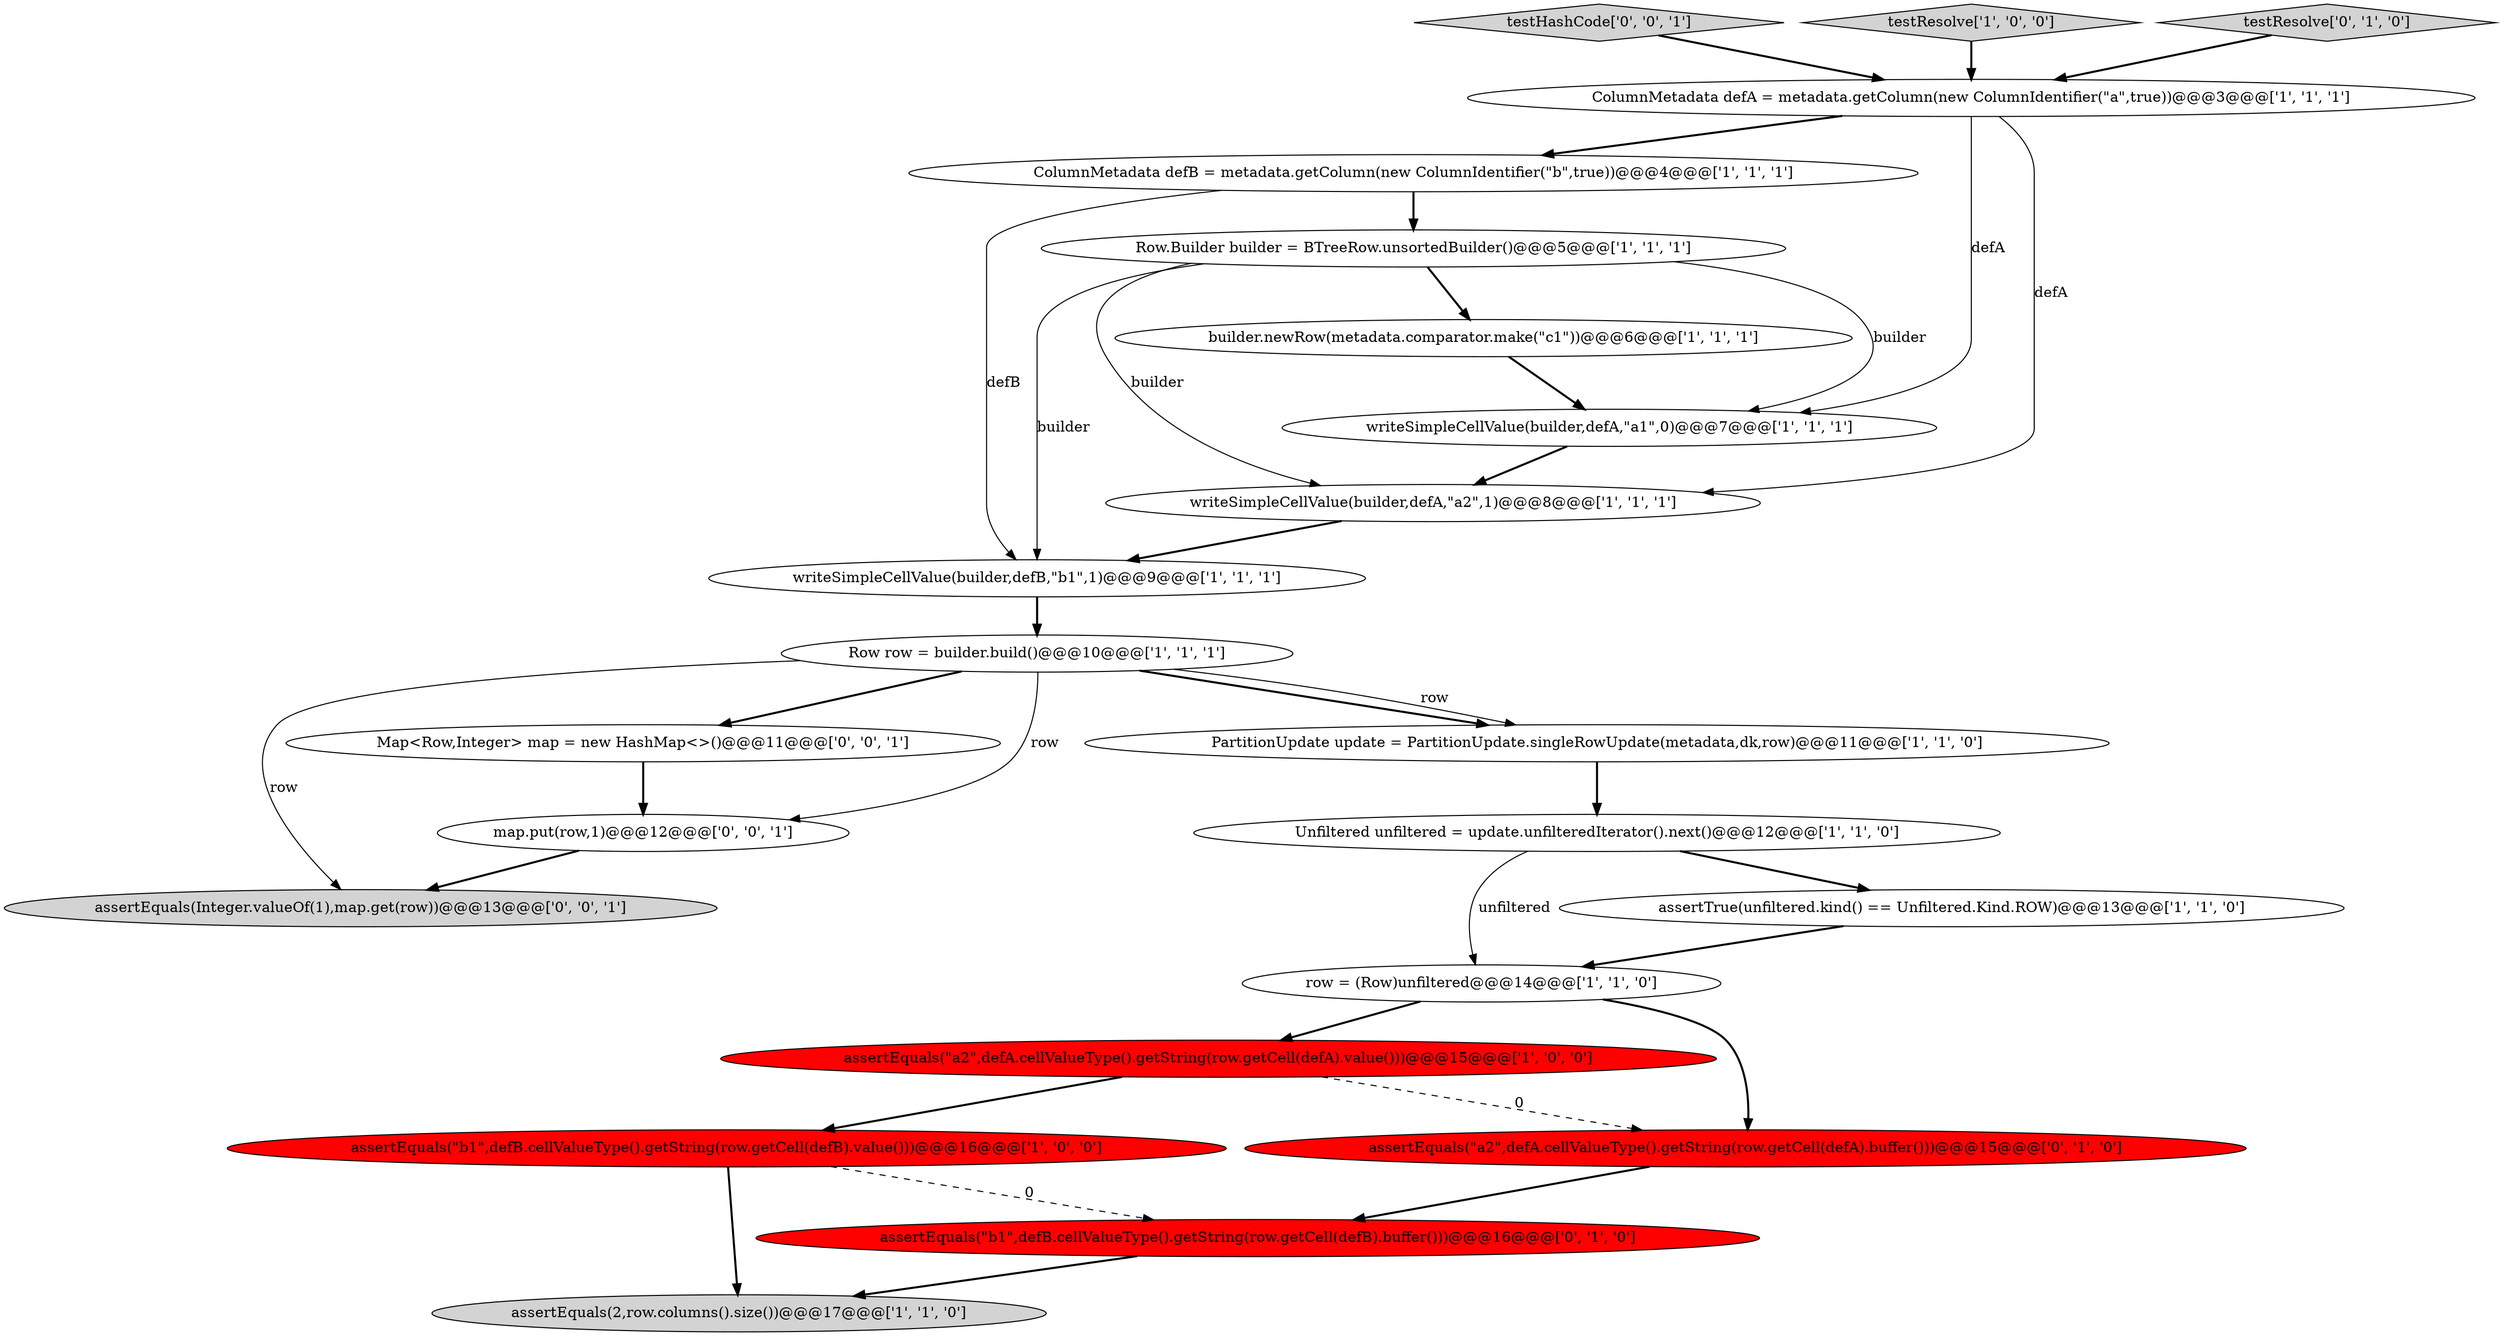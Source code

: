 digraph {
21 [style = filled, label = "Map<Row,Integer> map = new HashMap<>()@@@11@@@['0', '0', '1']", fillcolor = white, shape = ellipse image = "AAA0AAABBB3BBB"];
14 [style = filled, label = "assertEquals(2,row.columns().size())@@@17@@@['1', '1', '0']", fillcolor = lightgray, shape = ellipse image = "AAA0AAABBB1BBB"];
5 [style = filled, label = "Unfiltered unfiltered = update.unfilteredIterator().next()@@@12@@@['1', '1', '0']", fillcolor = white, shape = ellipse image = "AAA0AAABBB1BBB"];
11 [style = filled, label = "builder.newRow(metadata.comparator.make(\"c1\"))@@@6@@@['1', '1', '1']", fillcolor = white, shape = ellipse image = "AAA0AAABBB1BBB"];
13 [style = filled, label = "Row.Builder builder = BTreeRow.unsortedBuilder()@@@5@@@['1', '1', '1']", fillcolor = white, shape = ellipse image = "AAA0AAABBB1BBB"];
8 [style = filled, label = "ColumnMetadata defB = metadata.getColumn(new ColumnIdentifier(\"b\",true))@@@4@@@['1', '1', '1']", fillcolor = white, shape = ellipse image = "AAA0AAABBB1BBB"];
16 [style = filled, label = "assertEquals(\"b1\",defB.cellValueType().getString(row.getCell(defB).buffer()))@@@16@@@['0', '1', '0']", fillcolor = red, shape = ellipse image = "AAA1AAABBB2BBB"];
7 [style = filled, label = "assertEquals(\"b1\",defB.cellValueType().getString(row.getCell(defB).value()))@@@16@@@['1', '0', '0']", fillcolor = red, shape = ellipse image = "AAA1AAABBB1BBB"];
2 [style = filled, label = "writeSimpleCellValue(builder,defA,\"a1\",0)@@@7@@@['1', '1', '1']", fillcolor = white, shape = ellipse image = "AAA0AAABBB1BBB"];
15 [style = filled, label = "writeSimpleCellValue(builder,defA,\"a2\",1)@@@8@@@['1', '1', '1']", fillcolor = white, shape = ellipse image = "AAA0AAABBB1BBB"];
22 [style = filled, label = "testHashCode['0', '0', '1']", fillcolor = lightgray, shape = diamond image = "AAA0AAABBB3BBB"];
6 [style = filled, label = "writeSimpleCellValue(builder,defB,\"b1\",1)@@@9@@@['1', '1', '1']", fillcolor = white, shape = ellipse image = "AAA0AAABBB1BBB"];
10 [style = filled, label = "testResolve['1', '0', '0']", fillcolor = lightgray, shape = diamond image = "AAA0AAABBB1BBB"];
3 [style = filled, label = "assertEquals(\"a2\",defA.cellValueType().getString(row.getCell(defA).value()))@@@15@@@['1', '0', '0']", fillcolor = red, shape = ellipse image = "AAA1AAABBB1BBB"];
12 [style = filled, label = "Row row = builder.build()@@@10@@@['1', '1', '1']", fillcolor = white, shape = ellipse image = "AAA0AAABBB1BBB"];
18 [style = filled, label = "assertEquals(\"a2\",defA.cellValueType().getString(row.getCell(defA).buffer()))@@@15@@@['0', '1', '0']", fillcolor = red, shape = ellipse image = "AAA1AAABBB2BBB"];
0 [style = filled, label = "PartitionUpdate update = PartitionUpdate.singleRowUpdate(metadata,dk,row)@@@11@@@['1', '1', '0']", fillcolor = white, shape = ellipse image = "AAA0AAABBB1BBB"];
19 [style = filled, label = "assertEquals(Integer.valueOf(1),map.get(row))@@@13@@@['0', '0', '1']", fillcolor = lightgray, shape = ellipse image = "AAA0AAABBB3BBB"];
4 [style = filled, label = "ColumnMetadata defA = metadata.getColumn(new ColumnIdentifier(\"a\",true))@@@3@@@['1', '1', '1']", fillcolor = white, shape = ellipse image = "AAA0AAABBB1BBB"];
1 [style = filled, label = "assertTrue(unfiltered.kind() == Unfiltered.Kind.ROW)@@@13@@@['1', '1', '0']", fillcolor = white, shape = ellipse image = "AAA0AAABBB1BBB"];
20 [style = filled, label = "map.put(row,1)@@@12@@@['0', '0', '1']", fillcolor = white, shape = ellipse image = "AAA0AAABBB3BBB"];
17 [style = filled, label = "testResolve['0', '1', '0']", fillcolor = lightgray, shape = diamond image = "AAA0AAABBB2BBB"];
9 [style = filled, label = "row = (Row)unfiltered@@@14@@@['1', '1', '0']", fillcolor = white, shape = ellipse image = "AAA0AAABBB1BBB"];
12->20 [style = solid, label="row"];
12->21 [style = bold, label=""];
7->16 [style = dashed, label="0"];
3->18 [style = dashed, label="0"];
6->12 [style = bold, label=""];
15->6 [style = bold, label=""];
5->9 [style = solid, label="unfiltered"];
12->0 [style = bold, label=""];
13->11 [style = bold, label=""];
11->2 [style = bold, label=""];
1->9 [style = bold, label=""];
22->4 [style = bold, label=""];
7->14 [style = bold, label=""];
5->1 [style = bold, label=""];
4->2 [style = solid, label="defA"];
9->18 [style = bold, label=""];
21->20 [style = bold, label=""];
3->7 [style = bold, label=""];
13->15 [style = solid, label="builder"];
12->19 [style = solid, label="row"];
2->15 [style = bold, label=""];
10->4 [style = bold, label=""];
9->3 [style = bold, label=""];
4->8 [style = bold, label=""];
16->14 [style = bold, label=""];
8->6 [style = solid, label="defB"];
13->2 [style = solid, label="builder"];
20->19 [style = bold, label=""];
13->6 [style = solid, label="builder"];
12->0 [style = solid, label="row"];
17->4 [style = bold, label=""];
4->15 [style = solid, label="defA"];
8->13 [style = bold, label=""];
0->5 [style = bold, label=""];
18->16 [style = bold, label=""];
}
